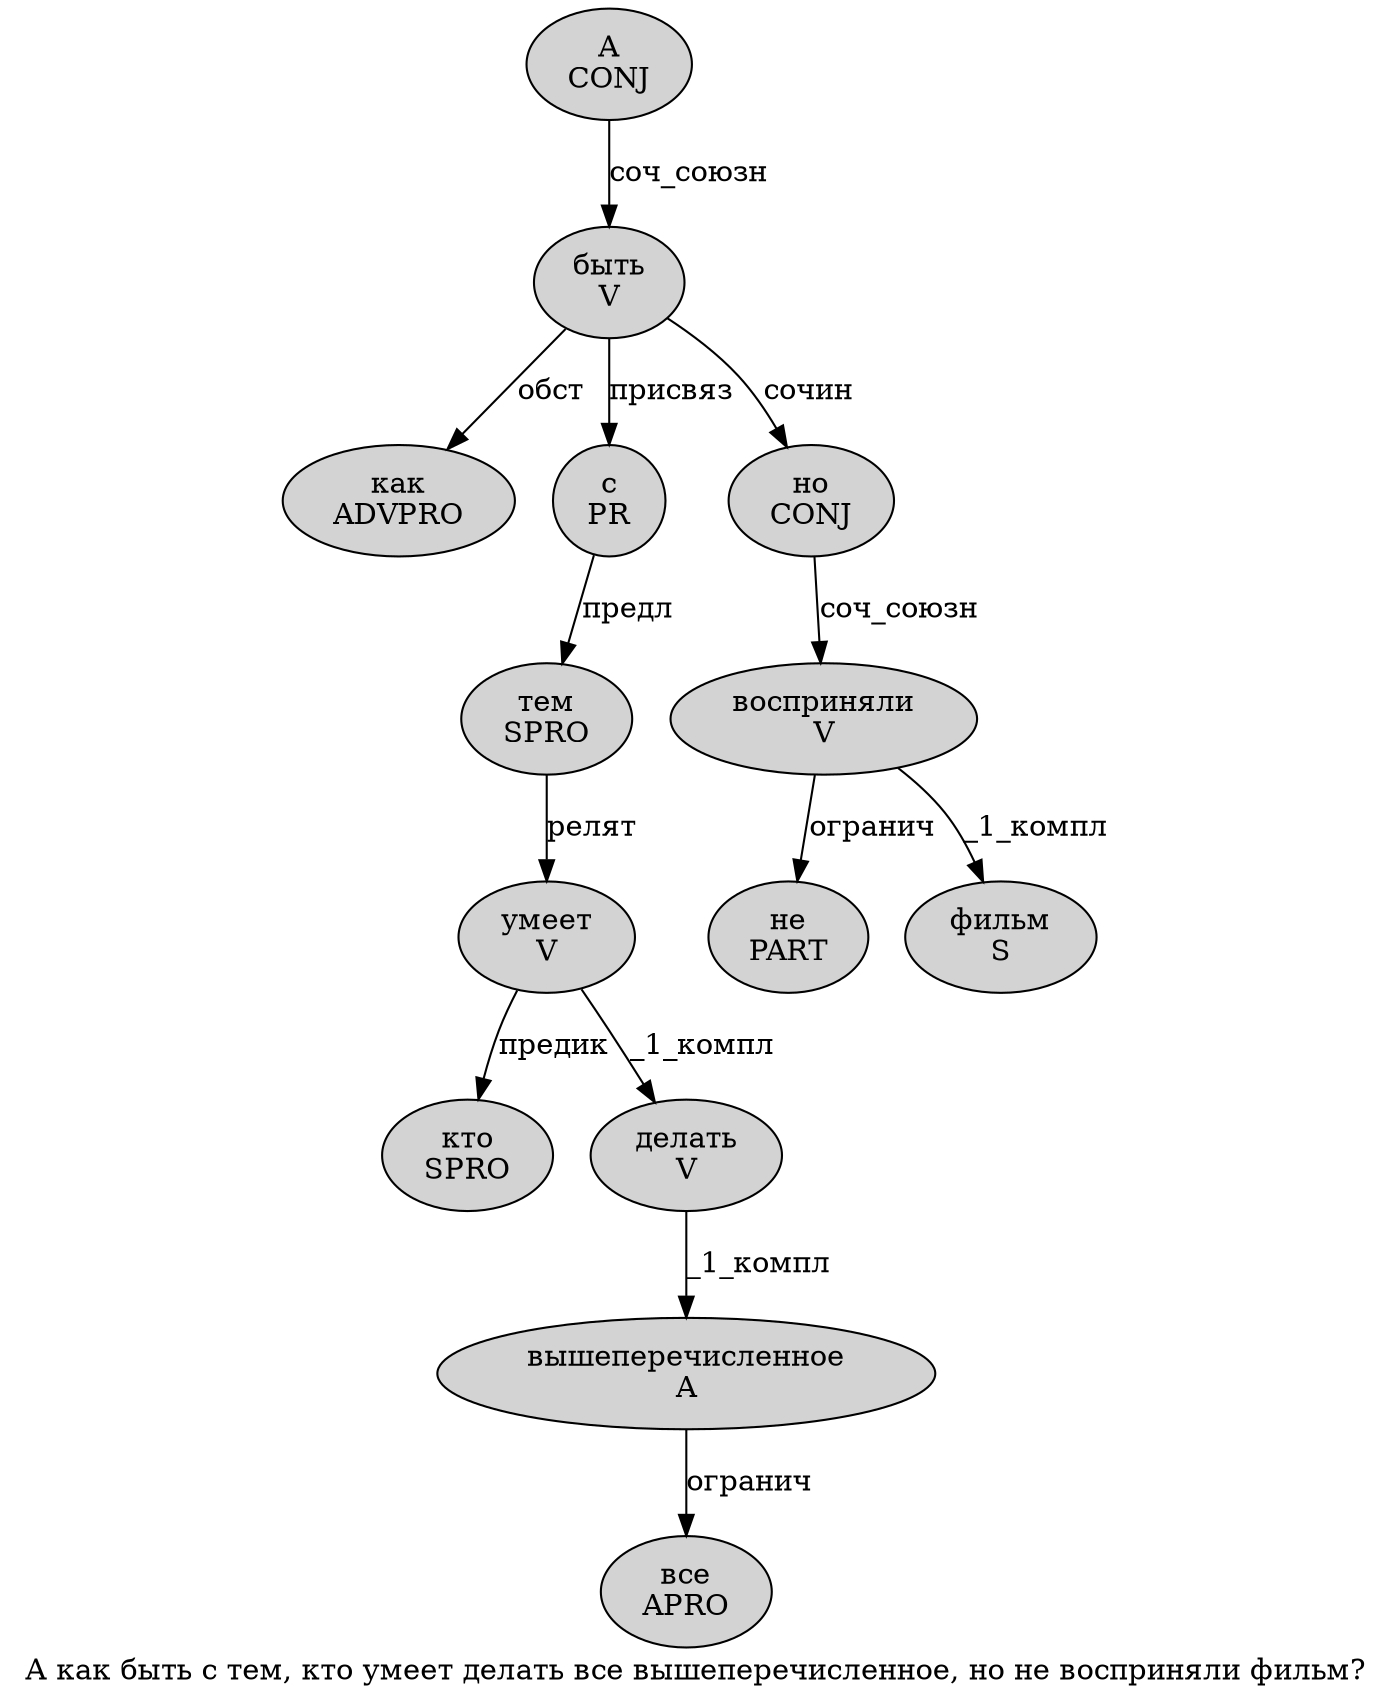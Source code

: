 digraph SENTENCE_2047 {
	graph [label="А как быть с тем, кто умеет делать все вышеперечисленное, но не восприняли фильм?"]
	node [style=filled]
		0 [label="А
CONJ" color="" fillcolor=lightgray penwidth=1 shape=ellipse]
		1 [label="как
ADVPRO" color="" fillcolor=lightgray penwidth=1 shape=ellipse]
		2 [label="быть
V" color="" fillcolor=lightgray penwidth=1 shape=ellipse]
		3 [label="с
PR" color="" fillcolor=lightgray penwidth=1 shape=ellipse]
		4 [label="тем
SPRO" color="" fillcolor=lightgray penwidth=1 shape=ellipse]
		6 [label="кто
SPRO" color="" fillcolor=lightgray penwidth=1 shape=ellipse]
		7 [label="умеет
V" color="" fillcolor=lightgray penwidth=1 shape=ellipse]
		8 [label="делать
V" color="" fillcolor=lightgray penwidth=1 shape=ellipse]
		9 [label="все
APRO" color="" fillcolor=lightgray penwidth=1 shape=ellipse]
		10 [label="вышеперечисленное
A" color="" fillcolor=lightgray penwidth=1 shape=ellipse]
		12 [label="но
CONJ" color="" fillcolor=lightgray penwidth=1 shape=ellipse]
		13 [label="не
PART" color="" fillcolor=lightgray penwidth=1 shape=ellipse]
		14 [label="восприняли
V" color="" fillcolor=lightgray penwidth=1 shape=ellipse]
		15 [label="фильм
S" color="" fillcolor=lightgray penwidth=1 shape=ellipse]
			2 -> 1 [label="обст"]
			2 -> 3 [label="присвяз"]
			2 -> 12 [label="сочин"]
			12 -> 14 [label="соч_союзн"]
			0 -> 2 [label="соч_союзн"]
			14 -> 13 [label="огранич"]
			14 -> 15 [label="_1_компл"]
			4 -> 7 [label="релят"]
			10 -> 9 [label="огранич"]
			8 -> 10 [label="_1_компл"]
			7 -> 6 [label="предик"]
			7 -> 8 [label="_1_компл"]
			3 -> 4 [label="предл"]
}